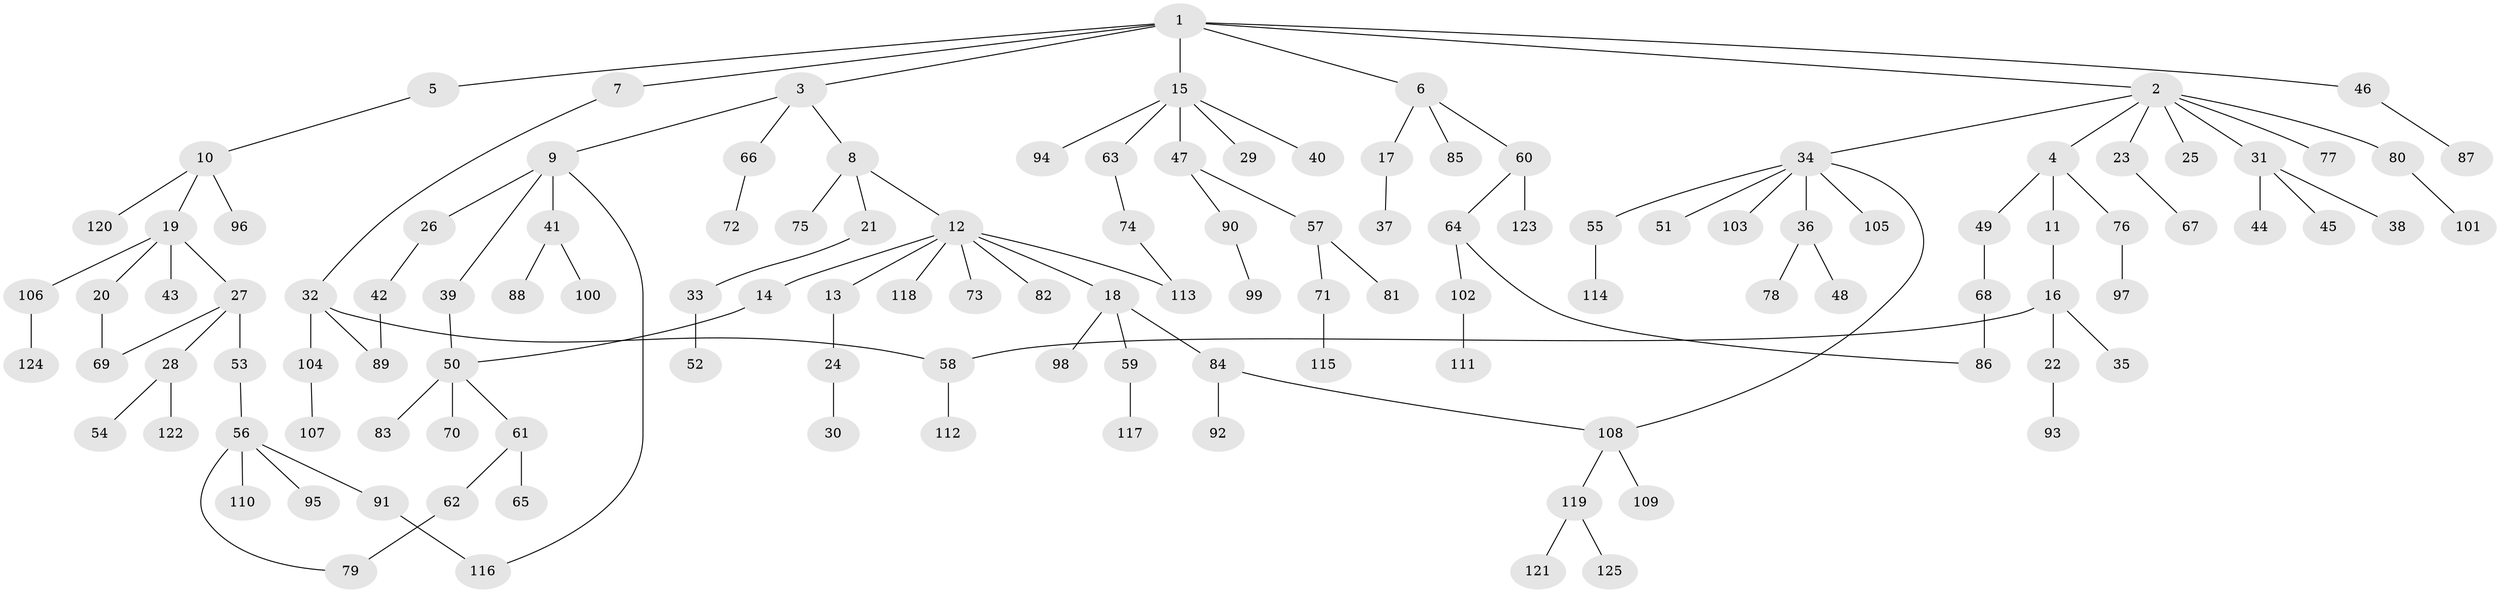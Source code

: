 // Generated by graph-tools (version 1.1) at 2025/25/03/09/25 03:25:31]
// undirected, 125 vertices, 133 edges
graph export_dot {
graph [start="1"]
  node [color=gray90,style=filled];
  1;
  2;
  3;
  4;
  5;
  6;
  7;
  8;
  9;
  10;
  11;
  12;
  13;
  14;
  15;
  16;
  17;
  18;
  19;
  20;
  21;
  22;
  23;
  24;
  25;
  26;
  27;
  28;
  29;
  30;
  31;
  32;
  33;
  34;
  35;
  36;
  37;
  38;
  39;
  40;
  41;
  42;
  43;
  44;
  45;
  46;
  47;
  48;
  49;
  50;
  51;
  52;
  53;
  54;
  55;
  56;
  57;
  58;
  59;
  60;
  61;
  62;
  63;
  64;
  65;
  66;
  67;
  68;
  69;
  70;
  71;
  72;
  73;
  74;
  75;
  76;
  77;
  78;
  79;
  80;
  81;
  82;
  83;
  84;
  85;
  86;
  87;
  88;
  89;
  90;
  91;
  92;
  93;
  94;
  95;
  96;
  97;
  98;
  99;
  100;
  101;
  102;
  103;
  104;
  105;
  106;
  107;
  108;
  109;
  110;
  111;
  112;
  113;
  114;
  115;
  116;
  117;
  118;
  119;
  120;
  121;
  122;
  123;
  124;
  125;
  1 -- 2;
  1 -- 3;
  1 -- 5;
  1 -- 6;
  1 -- 7;
  1 -- 15;
  1 -- 46;
  2 -- 4;
  2 -- 23;
  2 -- 25;
  2 -- 31;
  2 -- 34;
  2 -- 77;
  2 -- 80;
  3 -- 8;
  3 -- 9;
  3 -- 66;
  4 -- 11;
  4 -- 49;
  4 -- 76;
  5 -- 10;
  6 -- 17;
  6 -- 60;
  6 -- 85;
  7 -- 32;
  8 -- 12;
  8 -- 21;
  8 -- 75;
  9 -- 26;
  9 -- 39;
  9 -- 41;
  9 -- 116;
  10 -- 19;
  10 -- 96;
  10 -- 120;
  11 -- 16;
  12 -- 13;
  12 -- 14;
  12 -- 18;
  12 -- 73;
  12 -- 82;
  12 -- 118;
  12 -- 113;
  13 -- 24;
  14 -- 50;
  15 -- 29;
  15 -- 40;
  15 -- 47;
  15 -- 63;
  15 -- 94;
  16 -- 22;
  16 -- 35;
  16 -- 58;
  17 -- 37;
  18 -- 59;
  18 -- 84;
  18 -- 98;
  19 -- 20;
  19 -- 27;
  19 -- 43;
  19 -- 106;
  20 -- 69;
  21 -- 33;
  22 -- 93;
  23 -- 67;
  24 -- 30;
  26 -- 42;
  27 -- 28;
  27 -- 53;
  27 -- 69;
  28 -- 54;
  28 -- 122;
  31 -- 38;
  31 -- 44;
  31 -- 45;
  32 -- 104;
  32 -- 89;
  32 -- 58;
  33 -- 52;
  34 -- 36;
  34 -- 51;
  34 -- 55;
  34 -- 103;
  34 -- 105;
  34 -- 108;
  36 -- 48;
  36 -- 78;
  39 -- 50;
  41 -- 88;
  41 -- 100;
  42 -- 89;
  46 -- 87;
  47 -- 57;
  47 -- 90;
  49 -- 68;
  50 -- 61;
  50 -- 70;
  50 -- 83;
  53 -- 56;
  55 -- 114;
  56 -- 91;
  56 -- 95;
  56 -- 110;
  56 -- 79;
  57 -- 71;
  57 -- 81;
  58 -- 112;
  59 -- 117;
  60 -- 64;
  60 -- 123;
  61 -- 62;
  61 -- 65;
  62 -- 79;
  63 -- 74;
  64 -- 86;
  64 -- 102;
  66 -- 72;
  68 -- 86;
  71 -- 115;
  74 -- 113;
  76 -- 97;
  80 -- 101;
  84 -- 92;
  84 -- 108;
  90 -- 99;
  91 -- 116;
  102 -- 111;
  104 -- 107;
  106 -- 124;
  108 -- 109;
  108 -- 119;
  119 -- 121;
  119 -- 125;
}
